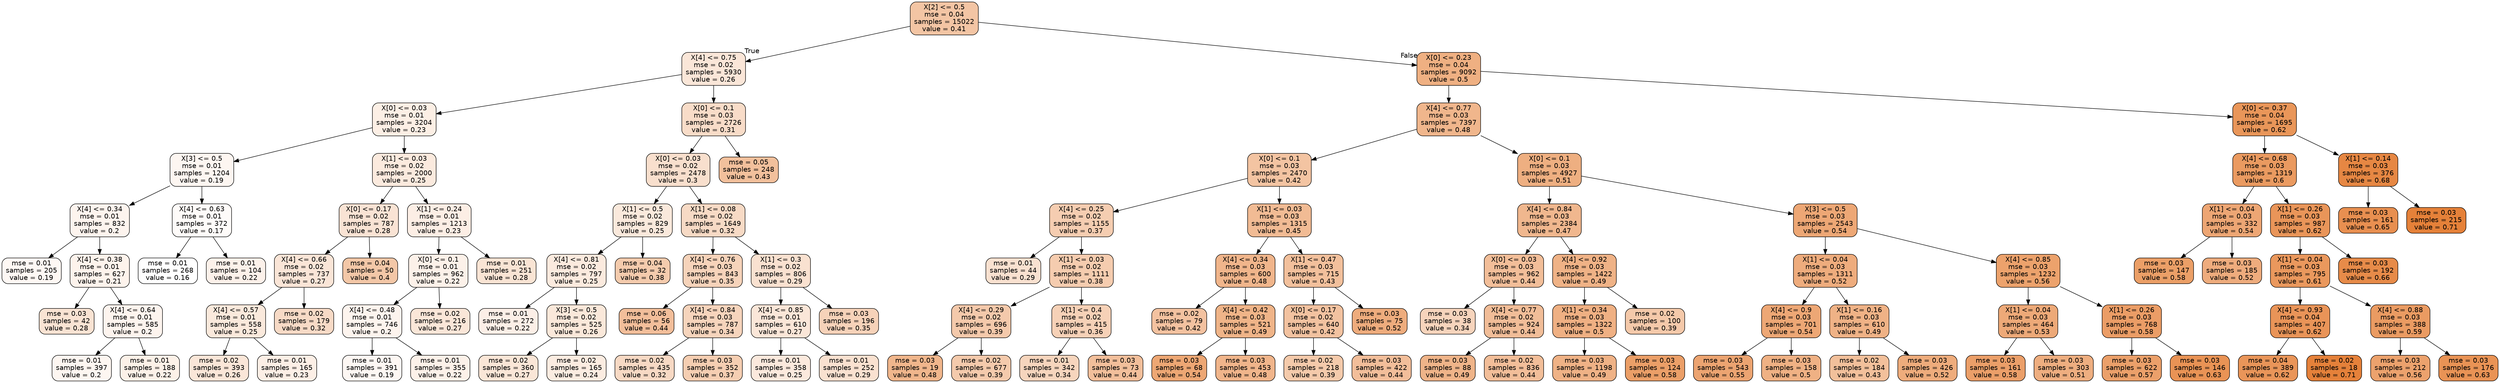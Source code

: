 digraph Tree {
node [shape=box, style="filled, rounded", color="black", fontname=helvetica] ;
edge [fontname=helvetica] ;
0 [label="X[2] <= 0.5\nmse = 0.04\nsamples = 15022\nvalue = 0.41", fillcolor="#f3c5a4"] ;
1 [label="X[4] <= 0.75\nmse = 0.02\nsamples = 5930\nvalue = 0.26", fillcolor="#fae6d8"] ;
0 -> 1 [labeldistance=2.5, labelangle=45, headlabel="True"] ;
2 [label="X[0] <= 0.03\nmse = 0.01\nsamples = 3204\nvalue = 0.23", fillcolor="#fcefe5"] ;
1 -> 2 ;
3 [label="X[3] <= 0.5\nmse = 0.01\nsamples = 1204\nvalue = 0.19", fillcolor="#fdf6f1"] ;
2 -> 3 ;
4 [label="X[4] <= 0.34\nmse = 0.01\nsamples = 832\nvalue = 0.2", fillcolor="#fdf4ee"] ;
3 -> 4 ;
5 [label="mse = 0.01\nsamples = 205\nvalue = 0.19", fillcolor="#fef8f4"] ;
4 -> 5 ;
6 [label="X[4] <= 0.38\nmse = 0.01\nsamples = 627\nvalue = 0.21", fillcolor="#fdf3ec"] ;
4 -> 6 ;
7 [label="mse = 0.03\nsamples = 42\nvalue = 0.28", fillcolor="#f9e3d3"] ;
6 -> 7 ;
8 [label="X[4] <= 0.64\nmse = 0.01\nsamples = 585\nvalue = 0.2", fillcolor="#fdf4ee"] ;
6 -> 8 ;
9 [label="mse = 0.01\nsamples = 397\nvalue = 0.2", fillcolor="#fdf6f1"] ;
8 -> 9 ;
10 [label="mse = 0.01\nsamples = 188\nvalue = 0.22", fillcolor="#fcf1e8"] ;
8 -> 10 ;
11 [label="X[4] <= 0.63\nmse = 0.01\nsamples = 372\nvalue = 0.17", fillcolor="#fefbf9"] ;
3 -> 11 ;
12 [label="mse = 0.01\nsamples = 268\nvalue = 0.16", fillcolor="#ffffff"] ;
11 -> 12 ;
13 [label="mse = 0.01\nsamples = 104\nvalue = 0.22", fillcolor="#fcf1ea"] ;
11 -> 13 ;
14 [label="X[1] <= 0.03\nmse = 0.02\nsamples = 2000\nvalue = 0.25", fillcolor="#fbeade"] ;
2 -> 14 ;
15 [label="X[0] <= 0.17\nmse = 0.02\nsamples = 787\nvalue = 0.28", fillcolor="#f9e3d4"] ;
14 -> 15 ;
16 [label="X[4] <= 0.66\nmse = 0.02\nsamples = 737\nvalue = 0.27", fillcolor="#fae5d7"] ;
15 -> 16 ;
17 [label="X[4] <= 0.57\nmse = 0.01\nsamples = 558\nvalue = 0.25", fillcolor="#fae9dc"] ;
16 -> 17 ;
18 [label="mse = 0.02\nsamples = 393\nvalue = 0.26", fillcolor="#fae6d8"] ;
17 -> 18 ;
19 [label="mse = 0.01\nsamples = 165\nvalue = 0.23", fillcolor="#fcefe6"] ;
17 -> 19 ;
20 [label="mse = 0.02\nsamples = 179\nvalue = 0.32", fillcolor="#f7dac6"] ;
16 -> 20 ;
21 [label="mse = 0.04\nsamples = 50\nvalue = 0.4", fillcolor="#f3c7a7"] ;
15 -> 21 ;
22 [label="X[1] <= 0.24\nmse = 0.01\nsamples = 1213\nvalue = 0.23", fillcolor="#fceee5"] ;
14 -> 22 ;
23 [label="X[0] <= 0.1\nmse = 0.01\nsamples = 962\nvalue = 0.22", fillcolor="#fcf1e9"] ;
22 -> 23 ;
24 [label="X[4] <= 0.48\nmse = 0.01\nsamples = 746\nvalue = 0.2", fillcolor="#fdf4ee"] ;
23 -> 24 ;
25 [label="mse = 0.01\nsamples = 391\nvalue = 0.19", fillcolor="#fdf7f3"] ;
24 -> 25 ;
26 [label="mse = 0.01\nsamples = 355\nvalue = 0.22", fillcolor="#fcf1e9"] ;
24 -> 26 ;
27 [label="mse = 0.02\nsamples = 216\nvalue = 0.27", fillcolor="#fae6d8"] ;
23 -> 27 ;
28 [label="mse = 0.01\nsamples = 251\nvalue = 0.28", fillcolor="#f9e4d4"] ;
22 -> 28 ;
29 [label="X[0] <= 0.1\nmse = 0.03\nsamples = 2726\nvalue = 0.31", fillcolor="#f8dcc8"] ;
1 -> 29 ;
30 [label="X[0] <= 0.03\nmse = 0.02\nsamples = 2478\nvalue = 0.3", fillcolor="#f8dfcd"] ;
29 -> 30 ;
31 [label="X[1] <= 0.5\nmse = 0.02\nsamples = 829\nvalue = 0.25", fillcolor="#fae9dc"] ;
30 -> 31 ;
32 [label="X[4] <= 0.81\nmse = 0.02\nsamples = 797\nvalue = 0.25", fillcolor="#fbeade"] ;
31 -> 32 ;
33 [label="mse = 0.01\nsamples = 272\nvalue = 0.22", fillcolor="#fcefe7"] ;
32 -> 33 ;
34 [label="X[3] <= 0.5\nmse = 0.02\nsamples = 525\nvalue = 0.26", fillcolor="#fae8da"] ;
32 -> 34 ;
35 [label="mse = 0.02\nsamples = 360\nvalue = 0.27", fillcolor="#fae6d7"] ;
34 -> 35 ;
36 [label="mse = 0.02\nsamples = 165\nvalue = 0.24", fillcolor="#fbece1"] ;
34 -> 36 ;
37 [label="mse = 0.04\nsamples = 32\nvalue = 0.38", fillcolor="#f4cbad"] ;
31 -> 37 ;
38 [label="X[1] <= 0.08\nmse = 0.02\nsamples = 1649\nvalue = 0.32", fillcolor="#f7dac5"] ;
30 -> 38 ;
39 [label="X[4] <= 0.76\nmse = 0.03\nsamples = 843\nvalue = 0.35", fillcolor="#f6d3ba"] ;
38 -> 39 ;
40 [label="mse = 0.06\nsamples = 56\nvalue = 0.44", fillcolor="#f2be9a"] ;
39 -> 40 ;
41 [label="X[4] <= 0.84\nmse = 0.03\nsamples = 787\nvalue = 0.34", fillcolor="#f6d4bc"] ;
39 -> 41 ;
42 [label="mse = 0.02\nsamples = 435\nvalue = 0.32", fillcolor="#f7d9c4"] ;
41 -> 42 ;
43 [label="mse = 0.03\nsamples = 352\nvalue = 0.37", fillcolor="#f5ceb2"] ;
41 -> 43 ;
44 [label="X[1] <= 0.3\nmse = 0.02\nsamples = 806\nvalue = 0.29", fillcolor="#f9e1d0"] ;
38 -> 44 ;
45 [label="X[4] <= 0.85\nmse = 0.01\nsamples = 610\nvalue = 0.27", fillcolor="#fae6d8"] ;
44 -> 45 ;
46 [label="mse = 0.01\nsamples = 358\nvalue = 0.25", fillcolor="#fbe9dd"] ;
45 -> 46 ;
47 [label="mse = 0.01\nsamples = 252\nvalue = 0.29", fillcolor="#f9e1d0"] ;
45 -> 47 ;
48 [label="mse = 0.03\nsamples = 196\nvalue = 0.35", fillcolor="#f6d2b9"] ;
44 -> 48 ;
49 [label="mse = 0.05\nsamples = 248\nvalue = 0.43", fillcolor="#f2c09c"] ;
29 -> 49 ;
50 [label="X[0] <= 0.23\nmse = 0.04\nsamples = 9092\nvalue = 0.5", fillcolor="#efb082"] ;
0 -> 50 [labeldistance=2.5, labelangle=-45, headlabel="False"] ;
51 [label="X[4] <= 0.77\nmse = 0.03\nsamples = 7397\nvalue = 0.48", fillcolor="#f0b68c"] ;
50 -> 51 ;
52 [label="X[0] <= 0.1\nmse = 0.03\nsamples = 2470\nvalue = 0.42", fillcolor="#f3c4a2"] ;
51 -> 52 ;
53 [label="X[4] <= 0.25\nmse = 0.02\nsamples = 1155\nvalue = 0.37", fillcolor="#f5cdb1"] ;
52 -> 53 ;
54 [label="mse = 0.01\nsamples = 44\nvalue = 0.29", fillcolor="#f9e1d0"] ;
53 -> 54 ;
55 [label="X[1] <= 0.03\nmse = 0.02\nsamples = 1111\nvalue = 0.38", fillcolor="#f5ccaf"] ;
53 -> 55 ;
56 [label="X[4] <= 0.29\nmse = 0.02\nsamples = 696\nvalue = 0.39", fillcolor="#f4c9ab"] ;
55 -> 56 ;
57 [label="mse = 0.03\nsamples = 19\nvalue = 0.48", fillcolor="#f0b68c"] ;
56 -> 57 ;
58 [label="mse = 0.02\nsamples = 677\nvalue = 0.39", fillcolor="#f4caac"] ;
56 -> 58 ;
59 [label="X[1] <= 0.4\nmse = 0.02\nsamples = 415\nvalue = 0.36", fillcolor="#f6d1b7"] ;
55 -> 59 ;
60 [label="mse = 0.01\nsamples = 342\nvalue = 0.34", fillcolor="#f6d5bd"] ;
59 -> 60 ;
61 [label="mse = 0.03\nsamples = 73\nvalue = 0.44", fillcolor="#f2bf9b"] ;
59 -> 61 ;
62 [label="X[1] <= 0.03\nmse = 0.03\nsamples = 1315\nvalue = 0.45", fillcolor="#f1bb94"] ;
52 -> 62 ;
63 [label="X[4] <= 0.34\nmse = 0.03\nsamples = 600\nvalue = 0.48", fillcolor="#f0b58b"] ;
62 -> 63 ;
64 [label="mse = 0.02\nsamples = 79\nvalue = 0.42", fillcolor="#f3c2a0"] ;
63 -> 64 ;
65 [label="X[4] <= 0.42\nmse = 0.03\nsamples = 521\nvalue = 0.49", fillcolor="#efb488"] ;
63 -> 65 ;
66 [label="mse = 0.03\nsamples = 68\nvalue = 0.54", fillcolor="#eda774"] ;
65 -> 66 ;
67 [label="mse = 0.03\nsamples = 453\nvalue = 0.48", fillcolor="#f0b58b"] ;
65 -> 67 ;
68 [label="X[1] <= 0.47\nmse = 0.03\nsamples = 715\nvalue = 0.43", fillcolor="#f2c09c"] ;
62 -> 68 ;
69 [label="X[0] <= 0.17\nmse = 0.02\nsamples = 640\nvalue = 0.42", fillcolor="#f2c2a0"] ;
68 -> 69 ;
70 [label="mse = 0.02\nsamples = 218\nvalue = 0.39", fillcolor="#f4caab"] ;
69 -> 70 ;
71 [label="mse = 0.03\nsamples = 422\nvalue = 0.44", fillcolor="#f2be9a"] ;
69 -> 71 ;
72 [label="mse = 0.03\nsamples = 75\nvalue = 0.52", fillcolor="#eeac7d"] ;
68 -> 72 ;
73 [label="X[0] <= 0.1\nmse = 0.03\nsamples = 4927\nvalue = 0.51", fillcolor="#eeaf81"] ;
51 -> 73 ;
74 [label="X[4] <= 0.84\nmse = 0.03\nsamples = 2384\nvalue = 0.47", fillcolor="#f0b78e"] ;
73 -> 74 ;
75 [label="X[0] <= 0.03\nmse = 0.03\nsamples = 962\nvalue = 0.44", fillcolor="#f2be99"] ;
74 -> 75 ;
76 [label="mse = 0.03\nsamples = 38\nvalue = 0.34", fillcolor="#f6d4bc"] ;
75 -> 76 ;
77 [label="X[4] <= 0.77\nmse = 0.02\nsamples = 924\nvalue = 0.44", fillcolor="#f1bd98"] ;
75 -> 77 ;
78 [label="mse = 0.03\nsamples = 88\nvalue = 0.49", fillcolor="#efb489"] ;
77 -> 78 ;
79 [label="mse = 0.02\nsamples = 836\nvalue = 0.44", fillcolor="#f2be99"] ;
77 -> 79 ;
80 [label="X[4] <= 0.92\nmse = 0.03\nsamples = 1422\nvalue = 0.49", fillcolor="#efb286"] ;
74 -> 80 ;
81 [label="X[1] <= 0.34\nmse = 0.03\nsamples = 1322\nvalue = 0.5", fillcolor="#efb083"] ;
80 -> 81 ;
82 [label="mse = 0.03\nsamples = 1198\nvalue = 0.49", fillcolor="#efb286"] ;
81 -> 82 ;
83 [label="mse = 0.03\nsamples = 124\nvalue = 0.58", fillcolor="#eb9f68"] ;
81 -> 83 ;
84 [label="mse = 0.02\nsamples = 100\nvalue = 0.39", fillcolor="#f4c9aa"] ;
80 -> 84 ;
85 [label="X[3] <= 0.5\nmse = 0.03\nsamples = 2543\nvalue = 0.54", fillcolor="#eda775"] ;
73 -> 85 ;
86 [label="X[1] <= 0.04\nmse = 0.03\nsamples = 1311\nvalue = 0.52", fillcolor="#eeac7d"] ;
85 -> 86 ;
87 [label="X[4] <= 0.9\nmse = 0.03\nsamples = 701\nvalue = 0.54", fillcolor="#eda775"] ;
86 -> 87 ;
88 [label="mse = 0.03\nsamples = 543\nvalue = 0.55", fillcolor="#eca471"] ;
87 -> 88 ;
89 [label="mse = 0.03\nsamples = 158\nvalue = 0.5", fillcolor="#efb184"] ;
87 -> 89 ;
90 [label="X[1] <= 0.16\nmse = 0.03\nsamples = 610\nvalue = 0.49", fillcolor="#efb286"] ;
86 -> 90 ;
91 [label="mse = 0.02\nsamples = 184\nvalue = 0.43", fillcolor="#f2c09b"] ;
90 -> 91 ;
92 [label="mse = 0.03\nsamples = 426\nvalue = 0.52", fillcolor="#eeac7c"] ;
90 -> 92 ;
93 [label="X[4] <= 0.85\nmse = 0.03\nsamples = 1232\nvalue = 0.56", fillcolor="#eca26c"] ;
85 -> 93 ;
94 [label="X[1] <= 0.04\nmse = 0.03\nsamples = 464\nvalue = 0.53", fillcolor="#eda978"] ;
93 -> 94 ;
95 [label="mse = 0.03\nsamples = 161\nvalue = 0.58", fillcolor="#eb9f69"] ;
94 -> 95 ;
96 [label="mse = 0.03\nsamples = 303\nvalue = 0.51", fillcolor="#eeae80"] ;
94 -> 96 ;
97 [label="X[1] <= 0.26\nmse = 0.03\nsamples = 768\nvalue = 0.58", fillcolor="#eb9d66"] ;
93 -> 97 ;
98 [label="mse = 0.03\nsamples = 622\nvalue = 0.57", fillcolor="#eba06a"] ;
97 -> 98 ;
99 [label="mse = 0.03\nsamples = 146\nvalue = 0.63", fillcolor="#e99355"] ;
97 -> 99 ;
100 [label="X[0] <= 0.37\nmse = 0.04\nsamples = 1695\nvalue = 0.62", fillcolor="#e99659"] ;
50 -> 100 ;
101 [label="X[4] <= 0.68\nmse = 0.03\nsamples = 1319\nvalue = 0.6", fillcolor="#ea9a60"] ;
100 -> 101 ;
102 [label="X[1] <= 0.04\nmse = 0.03\nsamples = 332\nvalue = 0.54", fillcolor="#eda674"] ;
101 -> 102 ;
103 [label="mse = 0.03\nsamples = 147\nvalue = 0.58", fillcolor="#eb9f67"] ;
102 -> 103 ;
104 [label="mse = 0.03\nsamples = 185\nvalue = 0.52", fillcolor="#eeac7d"] ;
102 -> 104 ;
105 [label="X[1] <= 0.26\nmse = 0.03\nsamples = 987\nvalue = 0.62", fillcolor="#e99559"] ;
101 -> 105 ;
106 [label="X[1] <= 0.04\nmse = 0.03\nsamples = 795\nvalue = 0.61", fillcolor="#ea985d"] ;
105 -> 106 ;
107 [label="X[4] <= 0.93\nmse = 0.04\nsamples = 407\nvalue = 0.62", fillcolor="#e99458"] ;
106 -> 107 ;
108 [label="mse = 0.04\nsamples = 389\nvalue = 0.62", fillcolor="#e99559"] ;
107 -> 108 ;
109 [label="mse = 0.02\nsamples = 18\nvalue = 0.71", fillcolor="#e5813a"] ;
107 -> 109 ;
110 [label="X[4] <= 0.88\nmse = 0.03\nsamples = 388\nvalue = 0.59", fillcolor="#ea9b62"] ;
106 -> 110 ;
111 [label="mse = 0.03\nsamples = 212\nvalue = 0.56", fillcolor="#eca26d"] ;
110 -> 111 ;
112 [label="mse = 0.03\nsamples = 176\nvalue = 0.63", fillcolor="#e99355"] ;
110 -> 112 ;
113 [label="mse = 0.03\nsamples = 192\nvalue = 0.66", fillcolor="#e78b49"] ;
105 -> 113 ;
114 [label="X[1] <= 0.14\nmse = 0.03\nsamples = 376\nvalue = 0.68", fillcolor="#e68743"] ;
100 -> 114 ;
115 [label="mse = 0.03\nsamples = 161\nvalue = 0.65", fillcolor="#e88f50"] ;
114 -> 115 ;
116 [label="mse = 0.03\nsamples = 215\nvalue = 0.71", fillcolor="#e58139"] ;
114 -> 116 ;
}
